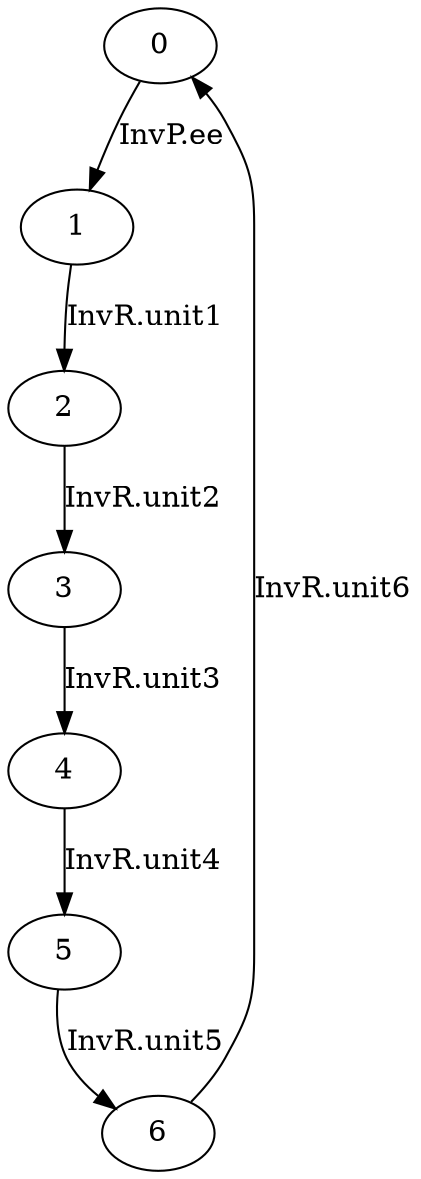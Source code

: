 digraph G {
  0 -> 1 [ label="InvP.ee" ];
  1 -> 2 [ label="InvR.unit1" ];
  2 -> 3 [ label="InvR.unit2" ];
  3 -> 4 [ label="InvR.unit3" ];
  4 -> 5 [ label="InvR.unit4" ];
  5 -> 6 [ label="InvR.unit5" ];
  6 -> 0 [ label="InvR.unit6" ];
}
